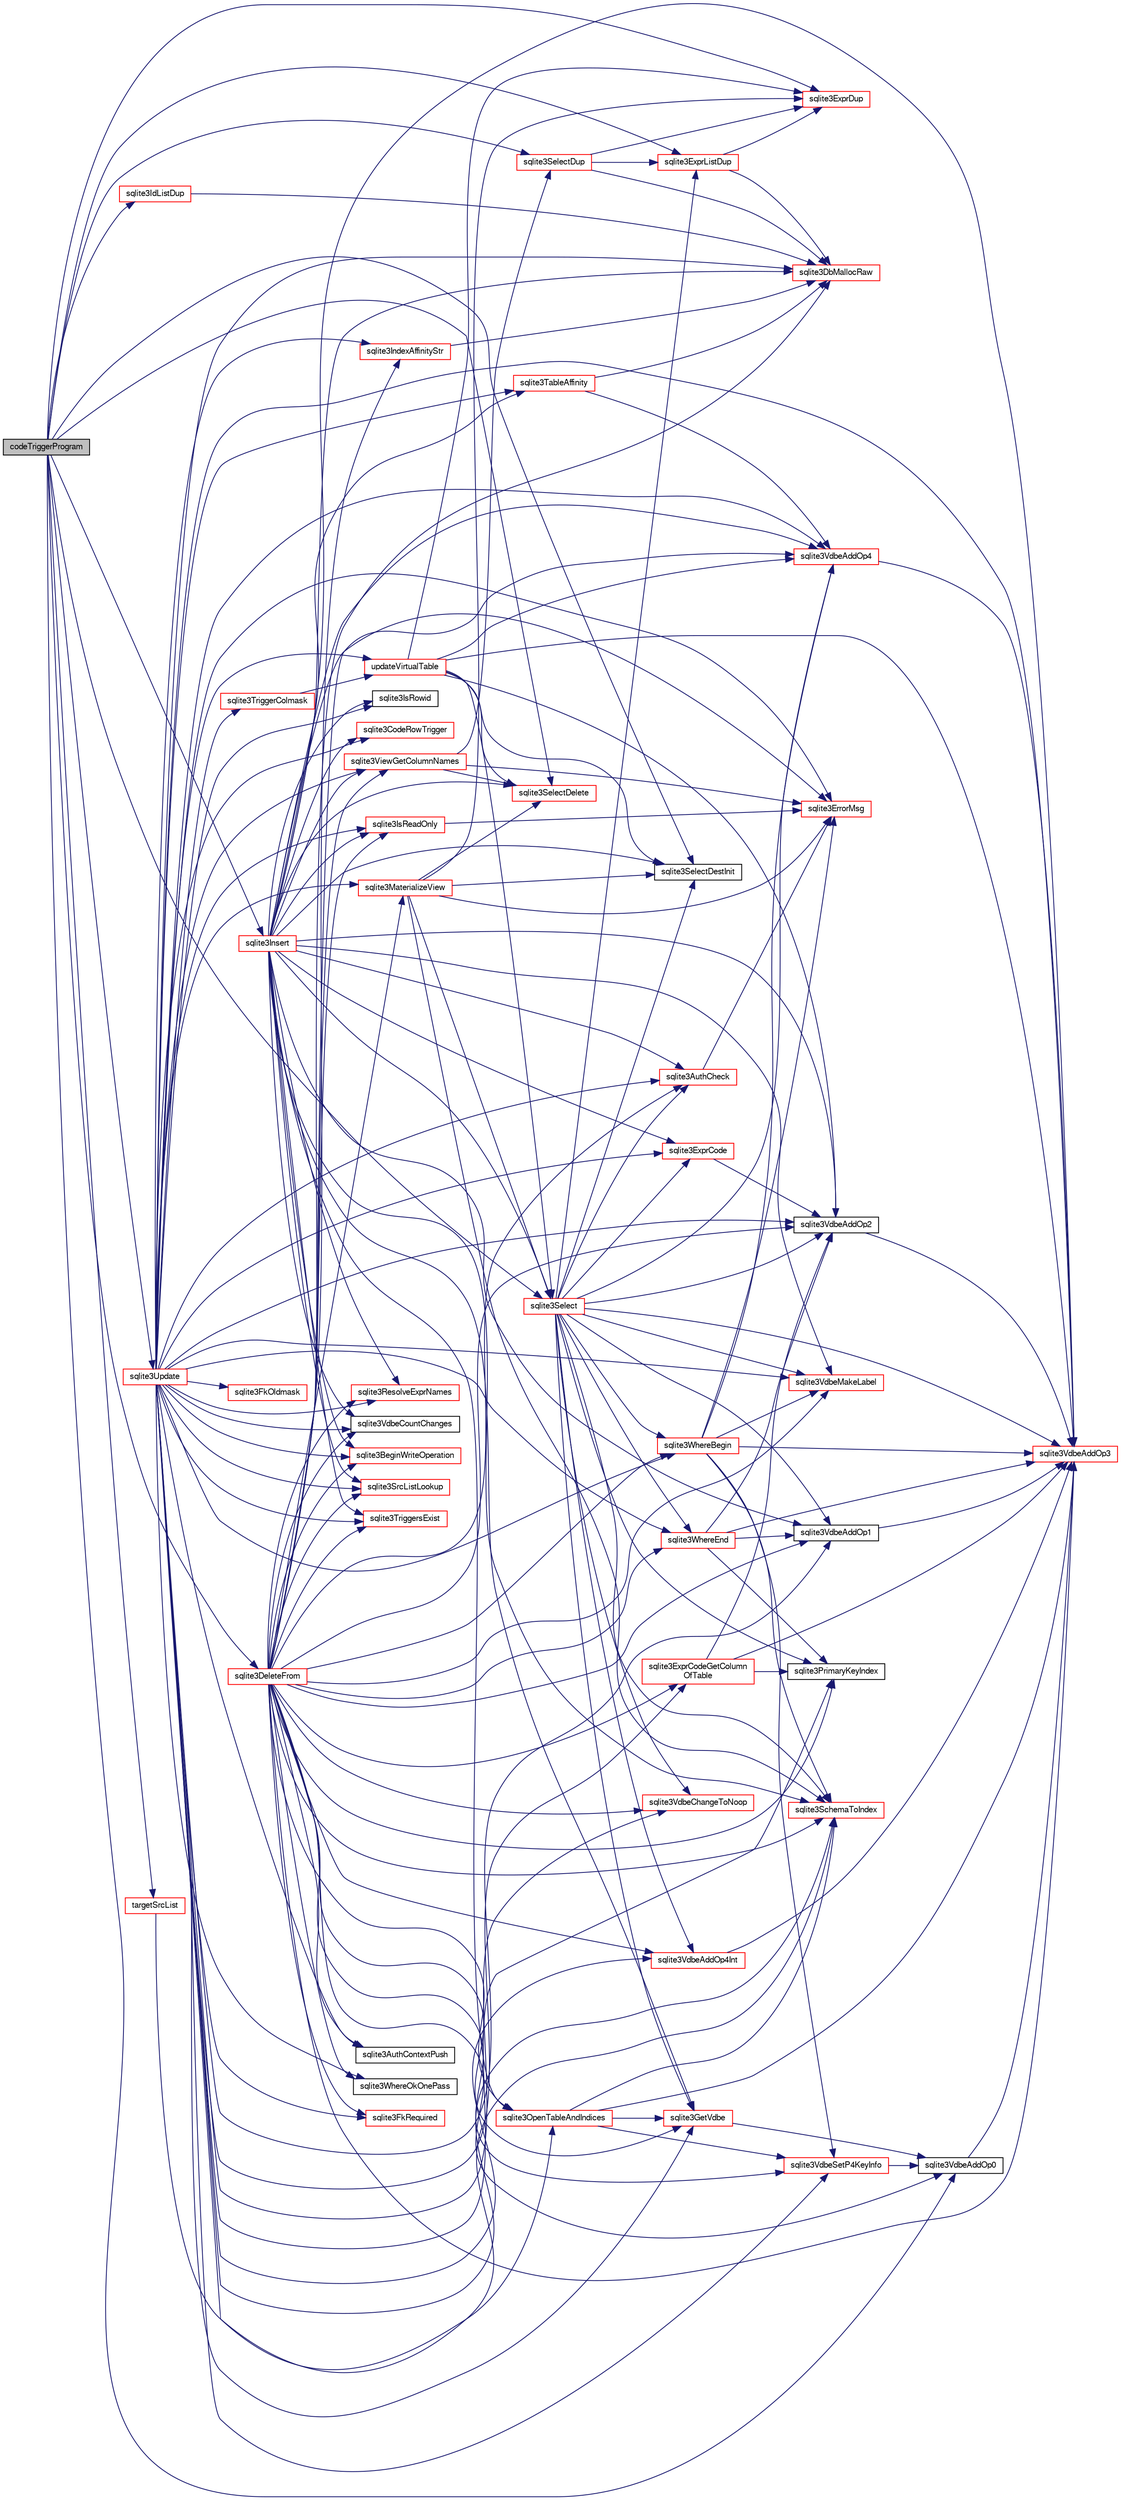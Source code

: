 digraph "codeTriggerProgram"
{
  edge [fontname="FreeSans",fontsize="10",labelfontname="FreeSans",labelfontsize="10"];
  node [fontname="FreeSans",fontsize="10",shape=record];
  rankdir="LR";
  Node57419 [label="codeTriggerProgram",height=0.2,width=0.4,color="black", fillcolor="grey75", style="filled", fontcolor="black"];
  Node57419 -> Node57420 [color="midnightblue",fontsize="10",style="solid",fontname="FreeSans"];
  Node57420 [label="sqlite3Update",height=0.2,width=0.4,color="red", fillcolor="white", style="filled",URL="$sqlite3_8c.html#ac5aa67c46e8cc8174566fabe6809fafa"];
  Node57420 -> Node57421 [color="midnightblue",fontsize="10",style="solid",fontname="FreeSans"];
  Node57421 [label="sqlite3SrcListLookup",height=0.2,width=0.4,color="red", fillcolor="white", style="filled",URL="$sqlite3_8c.html#a6354fab5d5d3aa8a721e43d480c16701"];
  Node57420 -> Node57423 [color="midnightblue",fontsize="10",style="solid",fontname="FreeSans"];
  Node57423 [label="sqlite3SchemaToIndex",height=0.2,width=0.4,color="red", fillcolor="white", style="filled",URL="$sqlite3_8c.html#ad9ef77a42022f1f8c8ab71b5761f5134"];
  Node57420 -> Node58383 [color="midnightblue",fontsize="10",style="solid",fontname="FreeSans"];
  Node58383 [label="sqlite3TriggersExist",height=0.2,width=0.4,color="red", fillcolor="white", style="filled",URL="$sqlite3_8c.html#aefad34e10275301aee18a5780afaf444"];
  Node57420 -> Node58387 [color="midnightblue",fontsize="10",style="solid",fontname="FreeSans"];
  Node58387 [label="sqlite3ViewGetColumnNames",height=0.2,width=0.4,color="red", fillcolor="white", style="filled",URL="$sqlite3_8c.html#aebc7cd8d9e2bd174ae0a60363d3f6ce8"];
  Node58387 -> Node57740 [color="midnightblue",fontsize="10",style="solid",fontname="FreeSans"];
  Node57740 [label="sqlite3ErrorMsg",height=0.2,width=0.4,color="red", fillcolor="white", style="filled",URL="$sqlite3_8c.html#aee2798e173651adae0f9c85469f3457d"];
  Node58387 -> Node58389 [color="midnightblue",fontsize="10",style="solid",fontname="FreeSans"];
  Node58389 [label="sqlite3SelectDup",height=0.2,width=0.4,color="red", fillcolor="white", style="filled",URL="$sqlite3_8c.html#af8a7f75590dced000c27784d90b57b87"];
  Node58389 -> Node57451 [color="midnightblue",fontsize="10",style="solid",fontname="FreeSans"];
  Node57451 [label="sqlite3DbMallocRaw",height=0.2,width=0.4,color="red", fillcolor="white", style="filled",URL="$sqlite3_8c.html#abbe8be0cf7175e11ddc3e2218fad924e"];
  Node58389 -> Node58390 [color="midnightblue",fontsize="10",style="solid",fontname="FreeSans"];
  Node58390 [label="sqlite3ExprListDup",height=0.2,width=0.4,color="red", fillcolor="white", style="filled",URL="$sqlite3_8c.html#abfb0903f2fc516fcceec37b3489d528c"];
  Node58390 -> Node57451 [color="midnightblue",fontsize="10",style="solid",fontname="FreeSans"];
  Node58390 -> Node58391 [color="midnightblue",fontsize="10",style="solid",fontname="FreeSans"];
  Node58391 [label="sqlite3ExprDup",height=0.2,width=0.4,color="red", fillcolor="white", style="filled",URL="$sqlite3_8c.html#a509095508224c9f99698d86205234209"];
  Node58389 -> Node58391 [color="midnightblue",fontsize="10",style="solid",fontname="FreeSans"];
  Node58387 -> Node57745 [color="midnightblue",fontsize="10",style="solid",fontname="FreeSans"];
  Node57745 [label="sqlite3SelectDelete",height=0.2,width=0.4,color="red", fillcolor="white", style="filled",URL="$sqlite3_8c.html#a0f56959f0acac85496744f0d068854a0"];
  Node57420 -> Node58489 [color="midnightblue",fontsize="10",style="solid",fontname="FreeSans"];
  Node58489 [label="sqlite3IsReadOnly",height=0.2,width=0.4,color="red", fillcolor="white", style="filled",URL="$sqlite3_8c.html#a0c0ff380d40f6423a71f77f59c02da74"];
  Node58489 -> Node57740 [color="midnightblue",fontsize="10",style="solid",fontname="FreeSans"];
  Node57420 -> Node57763 [color="midnightblue",fontsize="10",style="solid",fontname="FreeSans"];
  Node57763 [label="sqlite3PrimaryKeyIndex",height=0.2,width=0.4,color="black", fillcolor="white", style="filled",URL="$sqlite3_8c.html#af6edde3fbbd22a22b86ad32677fad95b"];
  Node57420 -> Node57451 [color="midnightblue",fontsize="10",style="solid",fontname="FreeSans"];
  Node57420 -> Node58475 [color="midnightblue",fontsize="10",style="solid",fontname="FreeSans"];
  Node58475 [label="sqlite3ResolveExprNames",height=0.2,width=0.4,color="red", fillcolor="white", style="filled",URL="$sqlite3_8c.html#a537cf717a3f847807d3a3fd65da636ad"];
  Node57420 -> Node58457 [color="midnightblue",fontsize="10",style="solid",fontname="FreeSans"];
  Node58457 [label="sqlite3IsRowid",height=0.2,width=0.4,color="black", fillcolor="white", style="filled",URL="$sqlite3_8c.html#a3cbcc1bde1c3573ba6a7712dda14009e"];
  Node57420 -> Node57740 [color="midnightblue",fontsize="10",style="solid",fontname="FreeSans"];
  Node57420 -> Node58470 [color="midnightblue",fontsize="10",style="solid",fontname="FreeSans"];
  Node58470 [label="sqlite3AuthCheck",height=0.2,width=0.4,color="red", fillcolor="white", style="filled",URL="$sqlite3_8c.html#a83c75b8b7aa1c35301005be7ff1a8582"];
  Node58470 -> Node57740 [color="midnightblue",fontsize="10",style="solid",fontname="FreeSans"];
  Node57420 -> Node58490 [color="midnightblue",fontsize="10",style="solid",fontname="FreeSans"];
  Node58490 [label="sqlite3FkRequired",height=0.2,width=0.4,color="red", fillcolor="white", style="filled",URL="$sqlite3_8c.html#a60ca530d57e027853f723ae2f7a6be00"];
  Node57420 -> Node58494 [color="midnightblue",fontsize="10",style="solid",fontname="FreeSans"];
  Node58494 [label="sqlite3GetVdbe",height=0.2,width=0.4,color="red", fillcolor="white", style="filled",URL="$sqlite3_8c.html#a76b721dcd00b0587308547594cb6c1f4"];
  Node58494 -> Node58496 [color="midnightblue",fontsize="10",style="solid",fontname="FreeSans"];
  Node58496 [label="sqlite3VdbeAddOp0",height=0.2,width=0.4,color="black", fillcolor="white", style="filled",URL="$sqlite3_8c.html#a0aefd237fc1d629f3a3d3d454ced408a"];
  Node58496 -> Node58497 [color="midnightblue",fontsize="10",style="solid",fontname="FreeSans"];
  Node58497 [label="sqlite3VdbeAddOp3",height=0.2,width=0.4,color="red", fillcolor="white", style="filled",URL="$sqlite3_8c.html#a29b4560b019211a73e1478cec7468345"];
  Node57420 -> Node58499 [color="midnightblue",fontsize="10",style="solid",fontname="FreeSans"];
  Node58499 [label="sqlite3VdbeCountChanges",height=0.2,width=0.4,color="black", fillcolor="white", style="filled",URL="$sqlite3_8c.html#afbd81cbdbc5706a034689df8d95bab38"];
  Node57420 -> Node58500 [color="midnightblue",fontsize="10",style="solid",fontname="FreeSans"];
  Node58500 [label="sqlite3BeginWriteOperation",height=0.2,width=0.4,color="red", fillcolor="white", style="filled",URL="$sqlite3_8c.html#a21b1b811bbe305f922244f8913c87f10"];
  Node57420 -> Node58503 [color="midnightblue",fontsize="10",style="solid",fontname="FreeSans"];
  Node58503 [label="updateVirtualTable",height=0.2,width=0.4,color="red", fillcolor="white", style="filled",URL="$sqlite3_8c.html#a740220531db9293c39a2cdd7da3f74e1"];
  Node58503 -> Node58391 [color="midnightblue",fontsize="10",style="solid",fontname="FreeSans"];
  Node58503 -> Node58505 [color="midnightblue",fontsize="10",style="solid",fontname="FreeSans"];
  Node58505 [label="sqlite3VdbeAddOp2",height=0.2,width=0.4,color="black", fillcolor="white", style="filled",URL="$sqlite3_8c.html#ae87204d7b069da19e4db0404c6deaae5"];
  Node58505 -> Node58497 [color="midnightblue",fontsize="10",style="solid",fontname="FreeSans"];
  Node58503 -> Node58507 [color="midnightblue",fontsize="10",style="solid",fontname="FreeSans"];
  Node58507 [label="sqlite3SelectDestInit",height=0.2,width=0.4,color="black", fillcolor="white", style="filled",URL="$sqlite3_8c.html#a6459da5181d51d54ae4ac790c381ac2c"];
  Node58503 -> Node58508 [color="midnightblue",fontsize="10",style="solid",fontname="FreeSans"];
  Node58508 [label="sqlite3Select",height=0.2,width=0.4,color="red", fillcolor="white", style="filled",URL="$sqlite3_8c.html#a2465ee8c956209ba4b272477b7c21a45"];
  Node58508 -> Node58470 [color="midnightblue",fontsize="10",style="solid",fontname="FreeSans"];
  Node58508 -> Node58494 [color="midnightblue",fontsize="10",style="solid",fontname="FreeSans"];
  Node58508 -> Node58505 [color="midnightblue",fontsize="10",style="solid",fontname="FreeSans"];
  Node58508 -> Node58497 [color="midnightblue",fontsize="10",style="solid",fontname="FreeSans"];
  Node58508 -> Node58507 [color="midnightblue",fontsize="10",style="solid",fontname="FreeSans"];
  Node58508 -> Node58516 [color="midnightblue",fontsize="10",style="solid",fontname="FreeSans"];
  Node58516 [label="sqlite3VdbeAddOp1",height=0.2,width=0.4,color="black", fillcolor="white", style="filled",URL="$sqlite3_8c.html#a6207112b1851d7e7d76e887ef6d72d5a"];
  Node58516 -> Node58497 [color="midnightblue",fontsize="10",style="solid",fontname="FreeSans"];
  Node58508 -> Node58390 [color="midnightblue",fontsize="10",style="solid",fontname="FreeSans"];
  Node58508 -> Node58549 [color="midnightblue",fontsize="10",style="solid",fontname="FreeSans"];
  Node58549 [label="sqlite3VdbeAddOp4",height=0.2,width=0.4,color="red", fillcolor="white", style="filled",URL="$sqlite3_8c.html#a739d7a47b1c11779283b7797ea7e1d4d"];
  Node58549 -> Node58497 [color="midnightblue",fontsize="10",style="solid",fontname="FreeSans"];
  Node58508 -> Node58525 [color="midnightblue",fontsize="10",style="solid",fontname="FreeSans"];
  Node58525 [label="sqlite3VdbeMakeLabel",height=0.2,width=0.4,color="red", fillcolor="white", style="filled",URL="$sqlite3_8c.html#acf57ce8fb6f3c634375c019f5ebe66f6"];
  Node58508 -> Node58607 [color="midnightblue",fontsize="10",style="solid",fontname="FreeSans"];
  Node58607 [label="sqlite3WhereBegin",height=0.2,width=0.4,color="red", fillcolor="white", style="filled",URL="$sqlite3_8c.html#acad049f5c9a96a8118cffd5e5ce89f7c"];
  Node58607 -> Node57740 [color="midnightblue",fontsize="10",style="solid",fontname="FreeSans"];
  Node58607 -> Node58525 [color="midnightblue",fontsize="10",style="solid",fontname="FreeSans"];
  Node58607 -> Node57423 [color="midnightblue",fontsize="10",style="solid",fontname="FreeSans"];
  Node58607 -> Node58549 [color="midnightblue",fontsize="10",style="solid",fontname="FreeSans"];
  Node58607 -> Node58497 [color="midnightblue",fontsize="10",style="solid",fontname="FreeSans"];
  Node58607 -> Node58583 [color="midnightblue",fontsize="10",style="solid",fontname="FreeSans"];
  Node58583 [label="sqlite3VdbeSetP4KeyInfo",height=0.2,width=0.4,color="red", fillcolor="white", style="filled",URL="$sqlite3_8c.html#a342090b36fbf7fdace2a23b8efca030c"];
  Node58583 -> Node58496 [color="midnightblue",fontsize="10",style="solid",fontname="FreeSans"];
  Node58508 -> Node58575 [color="midnightblue",fontsize="10",style="solid",fontname="FreeSans"];
  Node58575 [label="sqlite3VdbeChangeToNoop",height=0.2,width=0.4,color="red", fillcolor="white", style="filled",URL="$sqlite3_8c.html#a807e82d6627750b2fa4685812da68a9d"];
  Node58508 -> Node58685 [color="midnightblue",fontsize="10",style="solid",fontname="FreeSans"];
  Node58685 [label="sqlite3WhereEnd",height=0.2,width=0.4,color="red", fillcolor="white", style="filled",URL="$sqlite3_8c.html#af95a57bac2421101d85440934cc5043e"];
  Node58685 -> Node58497 [color="midnightblue",fontsize="10",style="solid",fontname="FreeSans"];
  Node58685 -> Node58505 [color="midnightblue",fontsize="10",style="solid",fontname="FreeSans"];
  Node58685 -> Node58516 [color="midnightblue",fontsize="10",style="solid",fontname="FreeSans"];
  Node58685 -> Node57763 [color="midnightblue",fontsize="10",style="solid",fontname="FreeSans"];
  Node58508 -> Node58529 [color="midnightblue",fontsize="10",style="solid",fontname="FreeSans"];
  Node58529 [label="sqlite3ExprCode",height=0.2,width=0.4,color="red", fillcolor="white", style="filled",URL="$sqlite3_8c.html#a75f270fb0b111b86924cca4ea507b417"];
  Node58529 -> Node58505 [color="midnightblue",fontsize="10",style="solid",fontname="FreeSans"];
  Node58508 -> Node57423 [color="midnightblue",fontsize="10",style="solid",fontname="FreeSans"];
  Node58508 -> Node57763 [color="midnightblue",fontsize="10",style="solid",fontname="FreeSans"];
  Node58508 -> Node58582 [color="midnightblue",fontsize="10",style="solid",fontname="FreeSans"];
  Node58582 [label="sqlite3VdbeAddOp4Int",height=0.2,width=0.4,color="red", fillcolor="white", style="filled",URL="$sqlite3_8c.html#afff63410071bb7015a6392d8a7704b43"];
  Node58582 -> Node58497 [color="midnightblue",fontsize="10",style="solid",fontname="FreeSans"];
  Node58503 -> Node58497 [color="midnightblue",fontsize="10",style="solid",fontname="FreeSans"];
  Node58503 -> Node58549 [color="midnightblue",fontsize="10",style="solid",fontname="FreeSans"];
  Node58503 -> Node57745 [color="midnightblue",fontsize="10",style="solid",fontname="FreeSans"];
  Node57420 -> Node58710 [color="midnightblue",fontsize="10",style="solid",fontname="FreeSans"];
  Node58710 [label="sqlite3AuthContextPush",height=0.2,width=0.4,color="black", fillcolor="white", style="filled",URL="$sqlite3_8c.html#a72bf910a362f8b1cf603352d925745d8"];
  Node57420 -> Node58711 [color="midnightblue",fontsize="10",style="solid",fontname="FreeSans"];
  Node58711 [label="sqlite3MaterializeView",height=0.2,width=0.4,color="red", fillcolor="white", style="filled",URL="$sqlite3_8c.html#a4557984b0b75f998fb0c3f231c9b1def"];
  Node58711 -> Node57423 [color="midnightblue",fontsize="10",style="solid",fontname="FreeSans"];
  Node58711 -> Node58391 [color="midnightblue",fontsize="10",style="solid",fontname="FreeSans"];
  Node58711 -> Node58507 [color="midnightblue",fontsize="10",style="solid",fontname="FreeSans"];
  Node58711 -> Node58508 [color="midnightblue",fontsize="10",style="solid",fontname="FreeSans"];
  Node58711 -> Node57745 [color="midnightblue",fontsize="10",style="solid",fontname="FreeSans"];
  Node58711 -> Node57740 [color="midnightblue",fontsize="10",style="solid",fontname="FreeSans"];
  Node57420 -> Node58497 [color="midnightblue",fontsize="10",style="solid",fontname="FreeSans"];
  Node57420 -> Node58607 [color="midnightblue",fontsize="10",style="solid",fontname="FreeSans"];
  Node57420 -> Node58713 [color="midnightblue",fontsize="10",style="solid",fontname="FreeSans"];
  Node58713 [label="sqlite3WhereOkOnePass",height=0.2,width=0.4,color="black", fillcolor="white", style="filled",URL="$sqlite3_8c.html#a487f1e677bb488bb07757432f60b0ed5"];
  Node57420 -> Node58505 [color="midnightblue",fontsize="10",style="solid",fontname="FreeSans"];
  Node57420 -> Node58685 [color="midnightblue",fontsize="10",style="solid",fontname="FreeSans"];
  Node57420 -> Node58583 [color="midnightblue",fontsize="10",style="solid",fontname="FreeSans"];
  Node57420 -> Node58533 [color="midnightblue",fontsize="10",style="solid",fontname="FreeSans"];
  Node58533 [label="sqlite3ExprCodeGetColumn\lOfTable",height=0.2,width=0.4,color="red", fillcolor="white", style="filled",URL="$sqlite3_8c.html#aef676ae689397d0e050eb0a360c32315"];
  Node58533 -> Node58505 [color="midnightblue",fontsize="10",style="solid",fontname="FreeSans"];
  Node58533 -> Node57763 [color="midnightblue",fontsize="10",style="solid",fontname="FreeSans"];
  Node58533 -> Node58497 [color="midnightblue",fontsize="10",style="solid",fontname="FreeSans"];
  Node57420 -> Node58575 [color="midnightblue",fontsize="10",style="solid",fontname="FreeSans"];
  Node57420 -> Node58549 [color="midnightblue",fontsize="10",style="solid",fontname="FreeSans"];
  Node57420 -> Node58682 [color="midnightblue",fontsize="10",style="solid",fontname="FreeSans"];
  Node58682 [label="sqlite3IndexAffinityStr",height=0.2,width=0.4,color="red", fillcolor="white", style="filled",URL="$sqlite3_8c.html#a1bad4570dfd3bcbc2776b3c88c939c59"];
  Node58682 -> Node57451 [color="midnightblue",fontsize="10",style="solid",fontname="FreeSans"];
  Node57420 -> Node58525 [color="midnightblue",fontsize="10",style="solid",fontname="FreeSans"];
  Node57420 -> Node58714 [color="midnightblue",fontsize="10",style="solid",fontname="FreeSans"];
  Node58714 [label="sqlite3OpenTableAndIndices",height=0.2,width=0.4,color="red", fillcolor="white", style="filled",URL="$sqlite3_8c.html#a14aa7e8abd9fb8406812b9f90560e6ac"];
  Node58714 -> Node57423 [color="midnightblue",fontsize="10",style="solid",fontname="FreeSans"];
  Node58714 -> Node58494 [color="midnightblue",fontsize="10",style="solid",fontname="FreeSans"];
  Node58714 -> Node58497 [color="midnightblue",fontsize="10",style="solid",fontname="FreeSans"];
  Node58714 -> Node58583 [color="midnightblue",fontsize="10",style="solid",fontname="FreeSans"];
  Node57420 -> Node58582 [color="midnightblue",fontsize="10",style="solid",fontname="FreeSans"];
  Node57420 -> Node58529 [color="midnightblue",fontsize="10",style="solid",fontname="FreeSans"];
  Node57420 -> Node58516 [color="midnightblue",fontsize="10",style="solid",fontname="FreeSans"];
  Node57420 -> Node58715 [color="midnightblue",fontsize="10",style="solid",fontname="FreeSans"];
  Node58715 [label="sqlite3FkOldmask",height=0.2,width=0.4,color="red", fillcolor="white", style="filled",URL="$sqlite3_8c.html#a9fd47953eb0c957901261e4265230ee1"];
  Node57420 -> Node58717 [color="midnightblue",fontsize="10",style="solid",fontname="FreeSans"];
  Node58717 [label="sqlite3TriggerColmask",height=0.2,width=0.4,color="red", fillcolor="white", style="filled",URL="$sqlite3_8c.html#acace8e99e37ae5e84ea03c65e820c540"];
  Node58717 -> Node58503 [color="midnightblue",fontsize="10",style="solid",fontname="FreeSans"];
  Node57420 -> Node58724 [color="midnightblue",fontsize="10",style="solid",fontname="FreeSans"];
  Node58724 [label="sqlite3TableAffinity",height=0.2,width=0.4,color="red", fillcolor="white", style="filled",URL="$sqlite3_8c.html#abf99b52a40a6c443cf9936ac485db087"];
  Node58724 -> Node57451 [color="midnightblue",fontsize="10",style="solid",fontname="FreeSans"];
  Node58724 -> Node58549 [color="midnightblue",fontsize="10",style="solid",fontname="FreeSans"];
  Node57420 -> Node58725 [color="midnightblue",fontsize="10",style="solid",fontname="FreeSans"];
  Node58725 [label="sqlite3CodeRowTrigger",height=0.2,width=0.4,color="red", fillcolor="white", style="filled",URL="$sqlite3_8c.html#a37f21393c74de4d01b16761ee9abacd9"];
  Node57419 -> Node58749 [color="midnightblue",fontsize="10",style="solid",fontname="FreeSans"];
  Node58749 [label="targetSrcList",height=0.2,width=0.4,color="red", fillcolor="white", style="filled",URL="$sqlite3_8c.html#ac6d5dbd67ce267b4bbee4c03f050ef69"];
  Node58749 -> Node57423 [color="midnightblue",fontsize="10",style="solid",fontname="FreeSans"];
  Node57419 -> Node58390 [color="midnightblue",fontsize="10",style="solid",fontname="FreeSans"];
  Node57419 -> Node58391 [color="midnightblue",fontsize="10",style="solid",fontname="FreeSans"];
  Node57419 -> Node58750 [color="midnightblue",fontsize="10",style="solid",fontname="FreeSans"];
  Node58750 [label="sqlite3Insert",height=0.2,width=0.4,color="red", fillcolor="white", style="filled",URL="$sqlite3_8c.html#a5b17c9c2000bae6bdff8e6be48d7dc2b"];
  Node58750 -> Node57745 [color="midnightblue",fontsize="10",style="solid",fontname="FreeSans"];
  Node58750 -> Node57421 [color="midnightblue",fontsize="10",style="solid",fontname="FreeSans"];
  Node58750 -> Node57423 [color="midnightblue",fontsize="10",style="solid",fontname="FreeSans"];
  Node58750 -> Node58470 [color="midnightblue",fontsize="10",style="solid",fontname="FreeSans"];
  Node58750 -> Node58383 [color="midnightblue",fontsize="10",style="solid",fontname="FreeSans"];
  Node58750 -> Node58387 [color="midnightblue",fontsize="10",style="solid",fontname="FreeSans"];
  Node58750 -> Node58489 [color="midnightblue",fontsize="10",style="solid",fontname="FreeSans"];
  Node58750 -> Node58494 [color="midnightblue",fontsize="10",style="solid",fontname="FreeSans"];
  Node58750 -> Node58499 [color="midnightblue",fontsize="10",style="solid",fontname="FreeSans"];
  Node58750 -> Node58500 [color="midnightblue",fontsize="10",style="solid",fontname="FreeSans"];
  Node58750 -> Node58457 [color="midnightblue",fontsize="10",style="solid",fontname="FreeSans"];
  Node58750 -> Node57740 [color="midnightblue",fontsize="10",style="solid",fontname="FreeSans"];
  Node58750 -> Node58497 [color="midnightblue",fontsize="10",style="solid",fontname="FreeSans"];
  Node58750 -> Node58507 [color="midnightblue",fontsize="10",style="solid",fontname="FreeSans"];
  Node58750 -> Node58508 [color="midnightblue",fontsize="10",style="solid",fontname="FreeSans"];
  Node58750 -> Node58516 [color="midnightblue",fontsize="10",style="solid",fontname="FreeSans"];
  Node58750 -> Node58505 [color="midnightblue",fontsize="10",style="solid",fontname="FreeSans"];
  Node58750 -> Node58475 [color="midnightblue",fontsize="10",style="solid",fontname="FreeSans"];
  Node58750 -> Node58714 [color="midnightblue",fontsize="10",style="solid",fontname="FreeSans"];
  Node58750 -> Node57451 [color="midnightblue",fontsize="10",style="solid",fontname="FreeSans"];
  Node58750 -> Node58525 [color="midnightblue",fontsize="10",style="solid",fontname="FreeSans"];
  Node58750 -> Node58529 [color="midnightblue",fontsize="10",style="solid",fontname="FreeSans"];
  Node58750 -> Node58724 [color="midnightblue",fontsize="10",style="solid",fontname="FreeSans"];
  Node58750 -> Node58725 [color="midnightblue",fontsize="10",style="solid",fontname="FreeSans"];
  Node58750 -> Node58549 [color="midnightblue",fontsize="10",style="solid",fontname="FreeSans"];
  Node57419 -> Node58389 [color="midnightblue",fontsize="10",style="solid",fontname="FreeSans"];
  Node57419 -> Node58398 [color="midnightblue",fontsize="10",style="solid",fontname="FreeSans"];
  Node58398 [label="sqlite3IdListDup",height=0.2,width=0.4,color="red", fillcolor="white", style="filled",URL="$sqlite3_8c.html#ac93854367d6e355c60ac6f40f3fe69a1"];
  Node58398 -> Node57451 [color="midnightblue",fontsize="10",style="solid",fontname="FreeSans"];
  Node57419 -> Node58754 [color="midnightblue",fontsize="10",style="solid",fontname="FreeSans"];
  Node58754 [label="sqlite3DeleteFrom",height=0.2,width=0.4,color="red", fillcolor="white", style="filled",URL="$sqlite3_8c.html#ab9b4b45349188b49eabb23f94608a091"];
  Node58754 -> Node57421 [color="midnightblue",fontsize="10",style="solid",fontname="FreeSans"];
  Node58754 -> Node58383 [color="midnightblue",fontsize="10",style="solid",fontname="FreeSans"];
  Node58754 -> Node58387 [color="midnightblue",fontsize="10",style="solid",fontname="FreeSans"];
  Node58754 -> Node58489 [color="midnightblue",fontsize="10",style="solid",fontname="FreeSans"];
  Node58754 -> Node57423 [color="midnightblue",fontsize="10",style="solid",fontname="FreeSans"];
  Node58754 -> Node58470 [color="midnightblue",fontsize="10",style="solid",fontname="FreeSans"];
  Node58754 -> Node58710 [color="midnightblue",fontsize="10",style="solid",fontname="FreeSans"];
  Node58754 -> Node58494 [color="midnightblue",fontsize="10",style="solid",fontname="FreeSans"];
  Node58754 -> Node58499 [color="midnightblue",fontsize="10",style="solid",fontname="FreeSans"];
  Node58754 -> Node58500 [color="midnightblue",fontsize="10",style="solid",fontname="FreeSans"];
  Node58754 -> Node58711 [color="midnightblue",fontsize="10",style="solid",fontname="FreeSans"];
  Node58754 -> Node58475 [color="midnightblue",fontsize="10",style="solid",fontname="FreeSans"];
  Node58754 -> Node58505 [color="midnightblue",fontsize="10",style="solid",fontname="FreeSans"];
  Node58754 -> Node58490 [color="midnightblue",fontsize="10",style="solid",fontname="FreeSans"];
  Node58754 -> Node58549 [color="midnightblue",fontsize="10",style="solid",fontname="FreeSans"];
  Node58754 -> Node57763 [color="midnightblue",fontsize="10",style="solid",fontname="FreeSans"];
  Node58754 -> Node58583 [color="midnightblue",fontsize="10",style="solid",fontname="FreeSans"];
  Node58754 -> Node58607 [color="midnightblue",fontsize="10",style="solid",fontname="FreeSans"];
  Node58754 -> Node58713 [color="midnightblue",fontsize="10",style="solid",fontname="FreeSans"];
  Node58754 -> Node58533 [color="midnightblue",fontsize="10",style="solid",fontname="FreeSans"];
  Node58754 -> Node57451 [color="midnightblue",fontsize="10",style="solid",fontname="FreeSans"];
  Node58754 -> Node58685 [color="midnightblue",fontsize="10",style="solid",fontname="FreeSans"];
  Node58754 -> Node58575 [color="midnightblue",fontsize="10",style="solid",fontname="FreeSans"];
  Node58754 -> Node58496 [color="midnightblue",fontsize="10",style="solid",fontname="FreeSans"];
  Node58754 -> Node58682 [color="midnightblue",fontsize="10",style="solid",fontname="FreeSans"];
  Node58754 -> Node58525 [color="midnightblue",fontsize="10",style="solid",fontname="FreeSans"];
  Node58754 -> Node58714 [color="midnightblue",fontsize="10",style="solid",fontname="FreeSans"];
  Node58754 -> Node58582 [color="midnightblue",fontsize="10",style="solid",fontname="FreeSans"];
  Node58754 -> Node58516 [color="midnightblue",fontsize="10",style="solid",fontname="FreeSans"];
  Node58754 -> Node58497 [color="midnightblue",fontsize="10",style="solid",fontname="FreeSans"];
  Node57419 -> Node58507 [color="midnightblue",fontsize="10",style="solid",fontname="FreeSans"];
  Node57419 -> Node58508 [color="midnightblue",fontsize="10",style="solid",fontname="FreeSans"];
  Node57419 -> Node57745 [color="midnightblue",fontsize="10",style="solid",fontname="FreeSans"];
  Node57419 -> Node58496 [color="midnightblue",fontsize="10",style="solid",fontname="FreeSans"];
}
